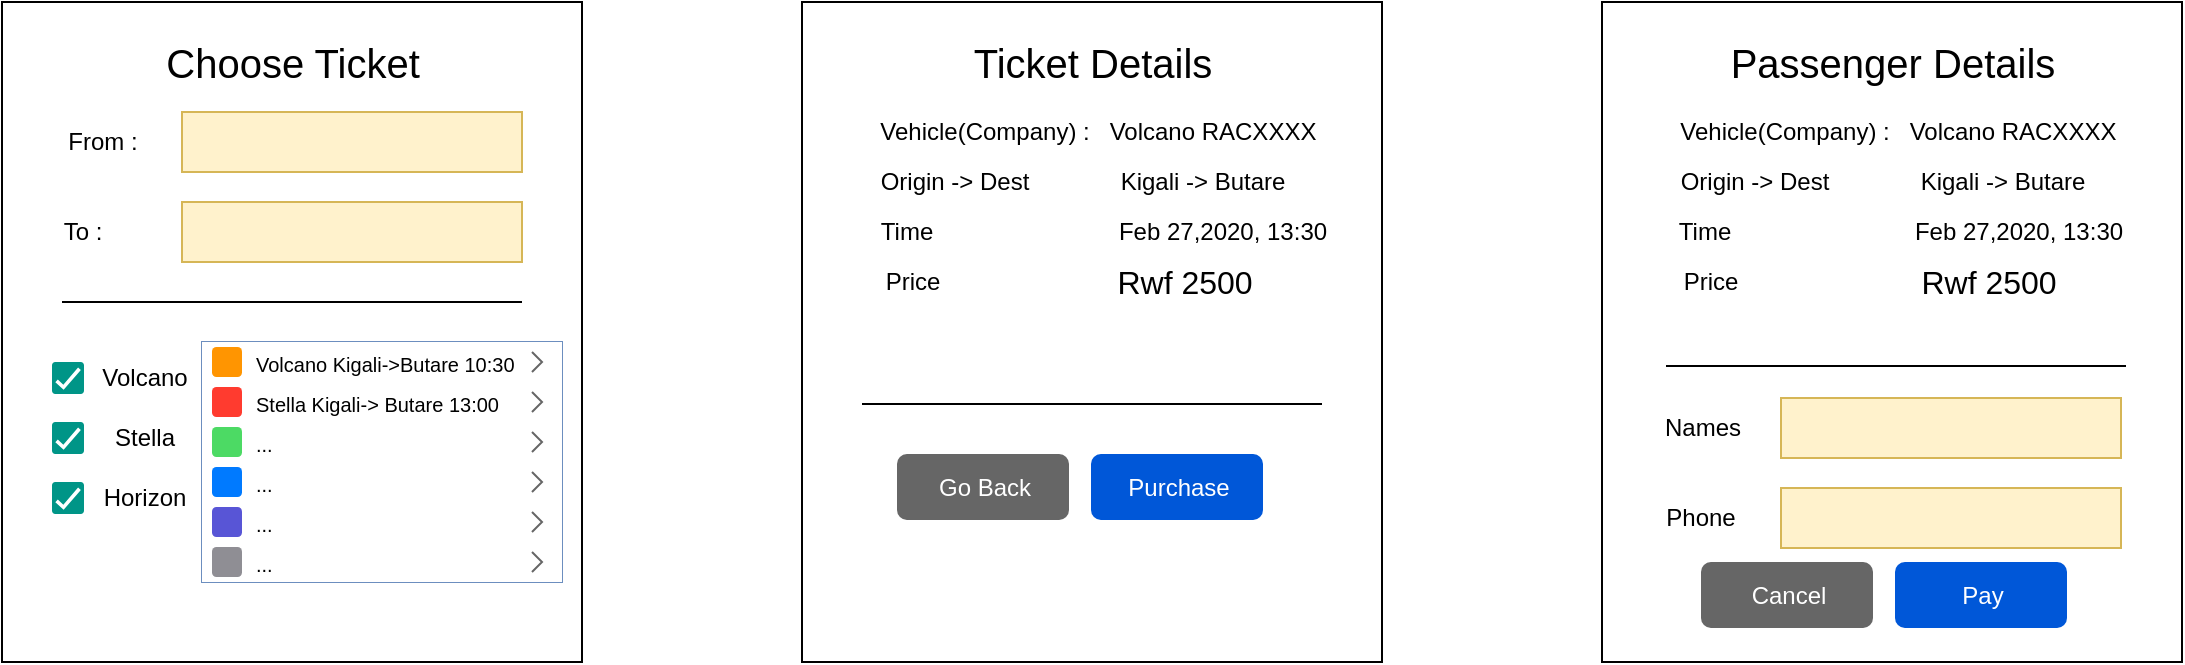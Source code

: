 <mxfile version="12.6.2" type="github">
  <diagram id="mRv1oApL9GqqJDqWDolJ" name="Page-1">
    <mxGraphModel dx="1038" dy="609" grid="1" gridSize="10" guides="1" tooltips="1" connect="1" arrows="1" fold="1" page="1" pageScale="1" pageWidth="3300" pageHeight="4681" math="0" shadow="0">
      <root>
        <mxCell id="0"/>
        <mxCell id="1" parent="0"/>
        <mxCell id="lNPg05Z-FwE8nWvxI-h8-1" value="" style="rounded=0;whiteSpace=wrap;html=1;" parent="1" vertex="1">
          <mxGeometry x="30" y="30" width="290" height="330" as="geometry"/>
        </mxCell>
        <mxCell id="lNPg05Z-FwE8nWvxI-h8-2" value="&lt;font style=&quot;font-size: 20px&quot;&gt;Choose Ticket&lt;/font&gt;" style="text;html=1;resizable=0;autosize=1;align=center;verticalAlign=middle;points=[];fillColor=none;strokeColor=none;rounded=0;" parent="1" vertex="1">
          <mxGeometry x="105" y="50" width="140" height="20" as="geometry"/>
        </mxCell>
        <mxCell id="lNPg05Z-FwE8nWvxI-h8-3" value="From : " style="text;html=1;resizable=0;autosize=1;align=center;verticalAlign=middle;points=[];fillColor=none;strokeColor=none;rounded=0;" parent="1" vertex="1">
          <mxGeometry x="55" y="90" width="50" height="20" as="geometry"/>
        </mxCell>
        <mxCell id="lNPg05Z-FwE8nWvxI-h8-4" value="To : " style="text;html=1;resizable=0;autosize=1;align=center;verticalAlign=middle;points=[];fillColor=none;strokeColor=none;rounded=0;" parent="1" vertex="1">
          <mxGeometry x="55" y="135" width="30" height="20" as="geometry"/>
        </mxCell>
        <mxCell id="lNPg05Z-FwE8nWvxI-h8-5" value="" style="rounded=0;whiteSpace=wrap;html=1;fillColor=#fff2cc;strokeColor=#d6b656;" parent="1" vertex="1">
          <mxGeometry x="120" y="85" width="170" height="30" as="geometry"/>
        </mxCell>
        <mxCell id="lNPg05Z-FwE8nWvxI-h8-6" value="" style="rounded=0;whiteSpace=wrap;html=1;fillColor=#fff2cc;strokeColor=#d6b656;" parent="1" vertex="1">
          <mxGeometry x="120" y="130" width="170" height="30" as="geometry"/>
        </mxCell>
        <mxCell id="lNPg05Z-FwE8nWvxI-h8-7" value="" style="endArrow=none;html=1;" parent="1" edge="1">
          <mxGeometry width="50" height="50" relative="1" as="geometry">
            <mxPoint x="60" y="180" as="sourcePoint"/>
            <mxPoint x="290" y="180" as="targetPoint"/>
          </mxGeometry>
        </mxCell>
        <mxCell id="lNPg05Z-FwE8nWvxI-h8-8" value="" style="dashed=0;labelPosition=right;align=left;shape=mxgraph.gmdl.checkbox;strokeColor=none;fillColor=#009587;strokeWidth=2;aspect=fixed;" parent="1" vertex="1">
          <mxGeometry x="55" y="210" width="16" height="16" as="geometry"/>
        </mxCell>
        <mxCell id="lNPg05Z-FwE8nWvxI-h8-9" value="" style="dashed=0;labelPosition=right;align=left;shape=mxgraph.gmdl.checkbox;strokeColor=none;fillColor=#009587;strokeWidth=2;aspect=fixed;" parent="1" vertex="1">
          <mxGeometry x="55" y="240" width="16" height="16" as="geometry"/>
        </mxCell>
        <mxCell id="lNPg05Z-FwE8nWvxI-h8-10" value="" style="dashed=0;labelPosition=right;align=left;shape=mxgraph.gmdl.checkbox;strokeColor=none;fillColor=#009587;strokeWidth=2;aspect=fixed;" parent="1" vertex="1">
          <mxGeometry x="55" y="270" width="16" height="16" as="geometry"/>
        </mxCell>
        <mxCell id="lNPg05Z-FwE8nWvxI-h8-11" value="Volcano" style="text;html=1;resizable=0;autosize=1;align=center;verticalAlign=middle;points=[];fillColor=none;strokeColor=none;rounded=0;" parent="1" vertex="1">
          <mxGeometry x="71" y="208" width="60" height="20" as="geometry"/>
        </mxCell>
        <mxCell id="lNPg05Z-FwE8nWvxI-h8-12" value="Stella" style="text;html=1;resizable=0;autosize=1;align=center;verticalAlign=middle;points=[];fillColor=none;strokeColor=none;rounded=0;" parent="1" vertex="1">
          <mxGeometry x="81" y="238" width="40" height="20" as="geometry"/>
        </mxCell>
        <mxCell id="lNPg05Z-FwE8nWvxI-h8-13" value="Horizon" style="text;html=1;resizable=0;autosize=1;align=center;verticalAlign=middle;points=[];fillColor=none;strokeColor=none;rounded=0;" parent="1" vertex="1">
          <mxGeometry x="71" y="268" width="60" height="20" as="geometry"/>
        </mxCell>
        <mxCell id="lNPg05Z-FwE8nWvxI-h8-21" value="" style="shape=rect;strokeColor=#6c8ebf;fillColor=#dae8fc;shadow=0;" parent="1" vertex="1">
          <mxGeometry x="130" y="200" width="180" height="120" as="geometry"/>
        </mxCell>
        <mxCell id="lNPg05Z-FwE8nWvxI-h8-22" value="Volcano Kigali-&gt;Butare 10:30" style="shape=rect;strokeColor=none;fontSize=10;fontColor=#000000;resizeWidth=1;align=left;spacingLeft=25;spacingTop=2;" parent="lNPg05Z-FwE8nWvxI-h8-21" vertex="1">
          <mxGeometry width="180" height="20" relative="1" as="geometry"/>
        </mxCell>
        <mxCell id="lNPg05Z-FwE8nWvxI-h8-23" value="" style="shape=rect;rounded=1;rSize=3;strokeColor=none;fillColor=#FF9501;" parent="lNPg05Z-FwE8nWvxI-h8-22" vertex="1">
          <mxGeometry y="0.5" width="15" height="15" relative="1" as="geometry">
            <mxPoint x="5" y="-7.5" as="offset"/>
          </mxGeometry>
        </mxCell>
        <mxCell id="lNPg05Z-FwE8nWvxI-h8-24" value="" style="shape=mxgraph.ios7.misc.right;strokeColor=#666666;" parent="lNPg05Z-FwE8nWvxI-h8-22" vertex="1">
          <mxGeometry x="1" y="0.5" width="5" height="10" relative="1" as="geometry">
            <mxPoint x="-15" y="-5" as="offset"/>
          </mxGeometry>
        </mxCell>
        <mxCell id="lNPg05Z-FwE8nWvxI-h8-25" value="Stella Kigali-&gt; Butare 13:00" style="shape=rect;strokeColor=none;fontSize=10;fontColor=#000000;resizeWidth=1;align=left;spacingLeft=25;spacingTop=2;" parent="lNPg05Z-FwE8nWvxI-h8-21" vertex="1">
          <mxGeometry width="180" height="20" relative="1" as="geometry">
            <mxPoint y="20" as="offset"/>
          </mxGeometry>
        </mxCell>
        <mxCell id="lNPg05Z-FwE8nWvxI-h8-26" value="" style="shape=rect;rounded=1;rSize=3;strokeColor=none;fillColor=#FF3B2F;" parent="lNPg05Z-FwE8nWvxI-h8-25" vertex="1">
          <mxGeometry y="0.5" width="15" height="15" relative="1" as="geometry">
            <mxPoint x="5" y="-7.5" as="offset"/>
          </mxGeometry>
        </mxCell>
        <mxCell id="lNPg05Z-FwE8nWvxI-h8-27" value="" style="shape=mxgraph.ios7.misc.right;strokeColor=#666666;" parent="lNPg05Z-FwE8nWvxI-h8-25" vertex="1">
          <mxGeometry x="1" y="0.5" width="5" height="10" relative="1" as="geometry">
            <mxPoint x="-15" y="-5" as="offset"/>
          </mxGeometry>
        </mxCell>
        <mxCell id="lNPg05Z-FwE8nWvxI-h8-28" value="..." style="shape=rect;strokeColor=none;fontSize=10;fontColor=#000000;resizeWidth=1;align=left;spacingLeft=25;spacingTop=2;" parent="lNPg05Z-FwE8nWvxI-h8-21" vertex="1">
          <mxGeometry width="180" height="20" relative="1" as="geometry">
            <mxPoint y="40" as="offset"/>
          </mxGeometry>
        </mxCell>
        <mxCell id="lNPg05Z-FwE8nWvxI-h8-29" value="" style="shape=rect;rounded=1;rSize=3;strokeColor=none;fillColor=#4CDA64;" parent="lNPg05Z-FwE8nWvxI-h8-28" vertex="1">
          <mxGeometry y="0.5" width="15" height="15" relative="1" as="geometry">
            <mxPoint x="5" y="-7.5" as="offset"/>
          </mxGeometry>
        </mxCell>
        <mxCell id="lNPg05Z-FwE8nWvxI-h8-30" value="" style="shape=mxgraph.ios7.misc.right;strokeColor=#666666;" parent="lNPg05Z-FwE8nWvxI-h8-28" vertex="1">
          <mxGeometry x="1" y="0.5" width="5" height="10" relative="1" as="geometry">
            <mxPoint x="-15" y="-5" as="offset"/>
          </mxGeometry>
        </mxCell>
        <mxCell id="lNPg05Z-FwE8nWvxI-h8-31" value="..." style="shape=rect;strokeColor=none;fontSize=10;fontColor=#000000;resizeWidth=1;align=left;spacingLeft=25;spacingTop=2;" parent="lNPg05Z-FwE8nWvxI-h8-21" vertex="1">
          <mxGeometry width="180" height="20" relative="1" as="geometry">
            <mxPoint y="60" as="offset"/>
          </mxGeometry>
        </mxCell>
        <mxCell id="lNPg05Z-FwE8nWvxI-h8-32" value="" style="shape=rect;rounded=1;rSize=3;strokeColor=none;fillColor=#007AFF;" parent="lNPg05Z-FwE8nWvxI-h8-31" vertex="1">
          <mxGeometry y="0.5" width="15" height="15" relative="1" as="geometry">
            <mxPoint x="5" y="-7.5" as="offset"/>
          </mxGeometry>
        </mxCell>
        <mxCell id="lNPg05Z-FwE8nWvxI-h8-33" value="" style="shape=mxgraph.ios7.misc.right;strokeColor=#666666;" parent="lNPg05Z-FwE8nWvxI-h8-31" vertex="1">
          <mxGeometry x="1" y="0.5" width="5" height="10" relative="1" as="geometry">
            <mxPoint x="-15" y="-5" as="offset"/>
          </mxGeometry>
        </mxCell>
        <mxCell id="lNPg05Z-FwE8nWvxI-h8-34" value="..." style="shape=rect;strokeColor=none;fontSize=10;fontColor=#000000;resizeWidth=1;align=left;spacingLeft=25;spacingTop=2;" parent="lNPg05Z-FwE8nWvxI-h8-21" vertex="1">
          <mxGeometry width="180" height="20" relative="1" as="geometry">
            <mxPoint y="80" as="offset"/>
          </mxGeometry>
        </mxCell>
        <mxCell id="lNPg05Z-FwE8nWvxI-h8-35" value="" style="shape=rect;rounded=1;rSize=3;strokeColor=none;fillColor=#5855D6;" parent="lNPg05Z-FwE8nWvxI-h8-34" vertex="1">
          <mxGeometry y="0.5" width="15" height="15" relative="1" as="geometry">
            <mxPoint x="5" y="-7.5" as="offset"/>
          </mxGeometry>
        </mxCell>
        <mxCell id="lNPg05Z-FwE8nWvxI-h8-36" value="" style="shape=mxgraph.ios7.misc.right;strokeColor=#666666;" parent="lNPg05Z-FwE8nWvxI-h8-34" vertex="1">
          <mxGeometry x="1" y="0.5" width="5" height="10" relative="1" as="geometry">
            <mxPoint x="-15" y="-5" as="offset"/>
          </mxGeometry>
        </mxCell>
        <mxCell id="lNPg05Z-FwE8nWvxI-h8-37" value="..." style="shape=rect;strokeColor=none;fontSize=10;fontColor=#000000;resizeWidth=1;align=left;spacingLeft=25;spacingTop=2;" parent="lNPg05Z-FwE8nWvxI-h8-21" vertex="1">
          <mxGeometry width="180" height="20" relative="1" as="geometry">
            <mxPoint y="100" as="offset"/>
          </mxGeometry>
        </mxCell>
        <mxCell id="lNPg05Z-FwE8nWvxI-h8-38" value="" style="shape=rect;rounded=1;rSize=3;strokeColor=none;fillColor=#8F8E94;" parent="lNPg05Z-FwE8nWvxI-h8-37" vertex="1">
          <mxGeometry y="0.5" width="15" height="15" relative="1" as="geometry">
            <mxPoint x="5" y="-7.5" as="offset"/>
          </mxGeometry>
        </mxCell>
        <mxCell id="lNPg05Z-FwE8nWvxI-h8-39" value="" style="shape=mxgraph.ios7.misc.right;strokeColor=#666666;" parent="lNPg05Z-FwE8nWvxI-h8-37" vertex="1">
          <mxGeometry x="1" y="0.5" width="5" height="10" relative="1" as="geometry">
            <mxPoint x="-15" y="-5" as="offset"/>
          </mxGeometry>
        </mxCell>
        <mxCell id="z6ciGfWp9YnBP6KKBopy-1" value="" style="rounded=0;whiteSpace=wrap;html=1;" vertex="1" parent="1">
          <mxGeometry x="430" y="30" width="290" height="330" as="geometry"/>
        </mxCell>
        <mxCell id="z6ciGfWp9YnBP6KKBopy-2" value="&lt;font style=&quot;font-size: 20px&quot;&gt;Ticket Details&lt;/font&gt;" style="text;html=1;resizable=0;autosize=1;align=center;verticalAlign=middle;points=[];fillColor=none;strokeColor=none;rounded=0;strokeWidth=8;" vertex="1" parent="1">
          <mxGeometry x="510" y="50" width="130" height="20" as="geometry"/>
        </mxCell>
        <mxCell id="z6ciGfWp9YnBP6KKBopy-7" value="" style="endArrow=none;html=1;" edge="1" parent="1">
          <mxGeometry width="50" height="50" relative="1" as="geometry">
            <mxPoint x="460" y="231" as="sourcePoint"/>
            <mxPoint x="690" y="231" as="targetPoint"/>
          </mxGeometry>
        </mxCell>
        <mxCell id="z6ciGfWp9YnBP6KKBopy-33" value="Volcano RACXXXX" style="text;html=1;resizable=0;autosize=1;align=center;verticalAlign=middle;points=[];fillColor=none;strokeColor=none;rounded=0;" vertex="1" parent="1">
          <mxGeometry x="579.5" y="85" width="110" height="20" as="geometry"/>
        </mxCell>
        <mxCell id="z6ciGfWp9YnBP6KKBopy-34" value="Vehicle(Company) :" style="text;html=1;resizable=0;autosize=1;align=center;verticalAlign=middle;points=[];fillColor=none;strokeColor=none;rounded=0;" vertex="1" parent="1">
          <mxGeometry x="460.5" y="85" width="120" height="20" as="geometry"/>
        </mxCell>
        <mxCell id="z6ciGfWp9YnBP6KKBopy-35" value="Kigali -&amp;gt; Butare" style="text;html=1;resizable=0;autosize=1;align=center;verticalAlign=middle;points=[];fillColor=none;strokeColor=none;rounded=0;" vertex="1" parent="1">
          <mxGeometry x="579.5" y="110" width="100" height="20" as="geometry"/>
        </mxCell>
        <mxCell id="z6ciGfWp9YnBP6KKBopy-36" value="Origin -&amp;gt; Dest" style="text;html=1;resizable=0;autosize=1;align=center;verticalAlign=middle;points=[];fillColor=none;strokeColor=none;rounded=0;" vertex="1" parent="1">
          <mxGeometry x="460.5" y="110" width="90" height="20" as="geometry"/>
        </mxCell>
        <mxCell id="z6ciGfWp9YnBP6KKBopy-37" value="&lt;font style=&quot;font-size: 16px&quot;&gt;Rwf 2500&lt;/font&gt;" style="text;html=1;resizable=0;autosize=1;align=center;verticalAlign=middle;points=[];fillColor=none;strokeColor=none;rounded=0;" vertex="1" parent="1">
          <mxGeometry x="580.5" y="160" width="80" height="20" as="geometry"/>
        </mxCell>
        <mxCell id="z6ciGfWp9YnBP6KKBopy-38" value="Price" style="text;html=1;resizable=0;autosize=1;align=center;verticalAlign=middle;points=[];fillColor=none;strokeColor=none;rounded=0;" vertex="1" parent="1">
          <mxGeometry x="465" y="160" width="40" height="20" as="geometry"/>
        </mxCell>
        <mxCell id="z6ciGfWp9YnBP6KKBopy-40" value="Purchase" style="rounded=1;fillColor=#0057D8;align=center;strokeColor=none;html=1;fontColor=#ffffff;fontSize=12" vertex="1" parent="1">
          <mxGeometry x="574.5" y="256" width="86" height="33" as="geometry"/>
        </mxCell>
        <mxCell id="z6ciGfWp9YnBP6KKBopy-42" value="Go Back" style="rounded=1;fillColor=#666666;align=center;strokeColor=none;html=1;fontColor=#ffffff;fontSize=12" vertex="1" parent="1">
          <mxGeometry x="477.5" y="256" width="86" height="33" as="geometry"/>
        </mxCell>
        <mxCell id="z6ciGfWp9YnBP6KKBopy-43" value="" style="rounded=0;whiteSpace=wrap;html=1;" vertex="1" parent="1">
          <mxGeometry x="830" y="30" width="290" height="330" as="geometry"/>
        </mxCell>
        <mxCell id="z6ciGfWp9YnBP6KKBopy-44" value="&lt;font style=&quot;font-size: 20px&quot;&gt;Passenger Details&lt;/font&gt;" style="text;html=1;resizable=0;autosize=1;align=center;verticalAlign=middle;points=[];fillColor=none;strokeColor=none;rounded=0;strokeWidth=8;" vertex="1" parent="1">
          <mxGeometry x="885" y="50" width="180" height="20" as="geometry"/>
        </mxCell>
        <mxCell id="z6ciGfWp9YnBP6KKBopy-45" value="" style="endArrow=none;html=1;" edge="1" parent="1">
          <mxGeometry width="50" height="50" relative="1" as="geometry">
            <mxPoint x="862" y="212" as="sourcePoint"/>
            <mxPoint x="1092" y="212" as="targetPoint"/>
          </mxGeometry>
        </mxCell>
        <mxCell id="z6ciGfWp9YnBP6KKBopy-46" value="Volcano RACXXXX" style="text;html=1;resizable=0;autosize=1;align=center;verticalAlign=middle;points=[];fillColor=none;strokeColor=none;rounded=0;" vertex="1" parent="1">
          <mxGeometry x="979.5" y="85" width="110" height="20" as="geometry"/>
        </mxCell>
        <mxCell id="z6ciGfWp9YnBP6KKBopy-47" value="Vehicle(Company) :" style="text;html=1;resizable=0;autosize=1;align=center;verticalAlign=middle;points=[];fillColor=none;strokeColor=none;rounded=0;" vertex="1" parent="1">
          <mxGeometry x="860.5" y="85" width="120" height="20" as="geometry"/>
        </mxCell>
        <mxCell id="z6ciGfWp9YnBP6KKBopy-48" value="Kigali -&amp;gt; Butare" style="text;html=1;resizable=0;autosize=1;align=center;verticalAlign=middle;points=[];fillColor=none;strokeColor=none;rounded=0;" vertex="1" parent="1">
          <mxGeometry x="979.5" y="110" width="100" height="20" as="geometry"/>
        </mxCell>
        <mxCell id="z6ciGfWp9YnBP6KKBopy-49" value="Origin -&amp;gt; Dest" style="text;html=1;resizable=0;autosize=1;align=center;verticalAlign=middle;points=[];fillColor=none;strokeColor=none;rounded=0;" vertex="1" parent="1">
          <mxGeometry x="860.5" y="110" width="90" height="20" as="geometry"/>
        </mxCell>
        <mxCell id="z6ciGfWp9YnBP6KKBopy-50" value="&lt;font style=&quot;font-size: 16px&quot;&gt;Rwf 2500&lt;/font&gt;" style="text;html=1;resizable=0;autosize=1;align=center;verticalAlign=middle;points=[];fillColor=none;strokeColor=none;rounded=0;" vertex="1" parent="1">
          <mxGeometry x="982.5" y="160" width="80" height="20" as="geometry"/>
        </mxCell>
        <mxCell id="z6ciGfWp9YnBP6KKBopy-51" value="Price" style="text;html=1;resizable=0;autosize=1;align=center;verticalAlign=middle;points=[];fillColor=none;strokeColor=none;rounded=0;" vertex="1" parent="1">
          <mxGeometry x="864" y="160" width="40" height="20" as="geometry"/>
        </mxCell>
        <mxCell id="z6ciGfWp9YnBP6KKBopy-52" value="Pay" style="rounded=1;fillColor=#0057D8;align=center;strokeColor=none;html=1;fontColor=#ffffff;fontSize=12" vertex="1" parent="1">
          <mxGeometry x="976.5" y="310" width="86" height="33" as="geometry"/>
        </mxCell>
        <mxCell id="z6ciGfWp9YnBP6KKBopy-53" value="Cancel" style="rounded=1;fillColor=#666666;align=center;strokeColor=none;html=1;fontColor=#ffffff;fontSize=12" vertex="1" parent="1">
          <mxGeometry x="879.5" y="310" width="86" height="33" as="geometry"/>
        </mxCell>
        <mxCell id="z6ciGfWp9YnBP6KKBopy-54" value="&lt;font style=&quot;font-size: 12px&quot;&gt;Feb 27,2020, 13:30&lt;/font&gt;" style="text;html=1;resizable=0;autosize=1;align=center;verticalAlign=middle;points=[];fillColor=none;strokeColor=none;rounded=0;" vertex="1" parent="1">
          <mxGeometry x="579.5" y="135" width="120" height="20" as="geometry"/>
        </mxCell>
        <mxCell id="z6ciGfWp9YnBP6KKBopy-55" value="Time" style="text;html=1;resizable=0;autosize=1;align=center;verticalAlign=middle;points=[];fillColor=none;strokeColor=none;rounded=0;" vertex="1" parent="1">
          <mxGeometry x="462" y="135" width="40" height="20" as="geometry"/>
        </mxCell>
        <mxCell id="z6ciGfWp9YnBP6KKBopy-56" value="&lt;font style=&quot;font-size: 12px&quot;&gt;Feb 27,2020, 13:30&lt;/font&gt;" style="text;html=1;resizable=0;autosize=1;align=center;verticalAlign=middle;points=[];fillColor=none;strokeColor=none;rounded=0;" vertex="1" parent="1">
          <mxGeometry x="978" y="135" width="120" height="20" as="geometry"/>
        </mxCell>
        <mxCell id="z6ciGfWp9YnBP6KKBopy-57" value="Time" style="text;html=1;resizable=0;autosize=1;align=center;verticalAlign=middle;points=[];fillColor=none;strokeColor=none;rounded=0;" vertex="1" parent="1">
          <mxGeometry x="860.5" y="135" width="40" height="20" as="geometry"/>
        </mxCell>
        <mxCell id="z6ciGfWp9YnBP6KKBopy-58" value="Names" style="text;html=1;resizable=0;autosize=1;align=center;verticalAlign=middle;points=[];fillColor=none;strokeColor=none;rounded=0;" vertex="1" parent="1">
          <mxGeometry x="854.5" y="233" width="50" height="20" as="geometry"/>
        </mxCell>
        <mxCell id="z6ciGfWp9YnBP6KKBopy-59" value="Phone" style="text;html=1;resizable=0;autosize=1;align=center;verticalAlign=middle;points=[];fillColor=none;strokeColor=none;rounded=0;" vertex="1" parent="1">
          <mxGeometry x="854" y="278" width="50" height="20" as="geometry"/>
        </mxCell>
        <mxCell id="z6ciGfWp9YnBP6KKBopy-60" value="" style="rounded=0;whiteSpace=wrap;html=1;fillColor=#fff2cc;strokeColor=#d6b656;" vertex="1" parent="1">
          <mxGeometry x="919.5" y="228" width="170" height="30" as="geometry"/>
        </mxCell>
        <mxCell id="z6ciGfWp9YnBP6KKBopy-61" value="" style="rounded=0;whiteSpace=wrap;html=1;fillColor=#fff2cc;strokeColor=#d6b656;" vertex="1" parent="1">
          <mxGeometry x="919.5" y="273" width="170" height="30" as="geometry"/>
        </mxCell>
      </root>
    </mxGraphModel>
  </diagram>
</mxfile>
